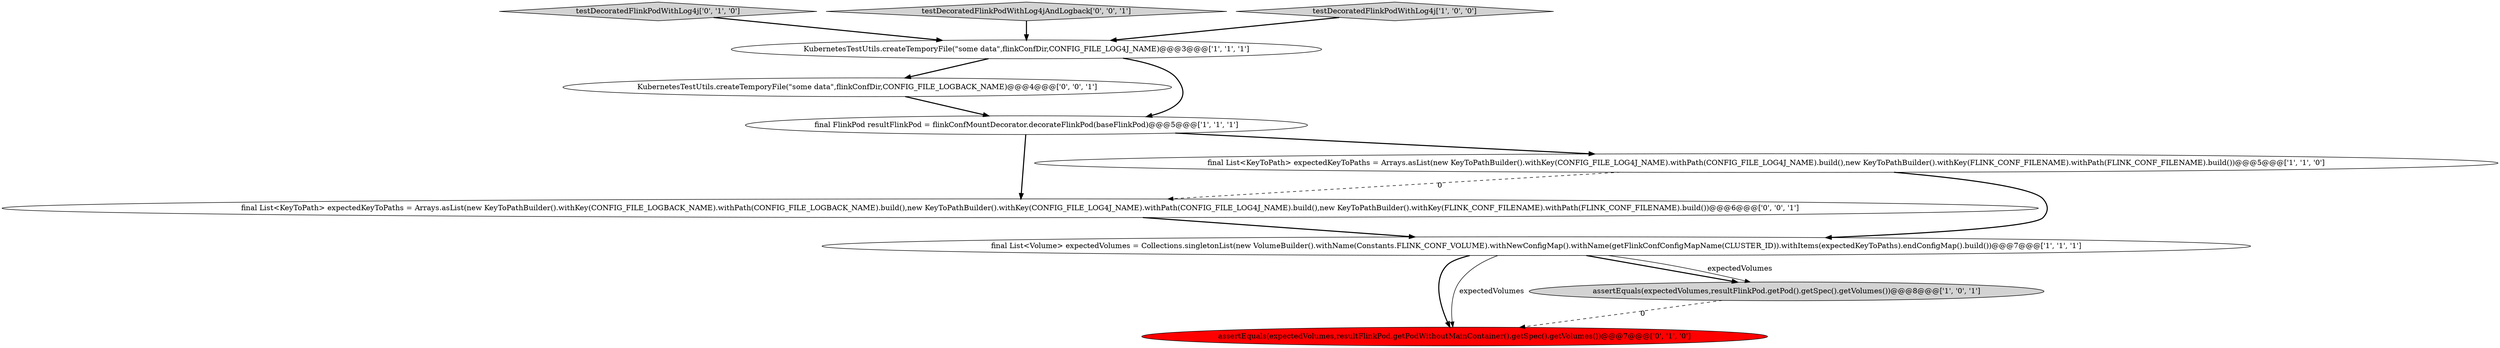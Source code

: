 digraph {
3 [style = filled, label = "final List<Volume> expectedVolumes = Collections.singletonList(new VolumeBuilder().withName(Constants.FLINK_CONF_VOLUME).withNewConfigMap().withName(getFlinkConfConfigMapName(CLUSTER_ID)).withItems(expectedKeyToPaths).endConfigMap().build())@@@7@@@['1', '1', '1']", fillcolor = white, shape = ellipse image = "AAA0AAABBB1BBB"];
7 [style = filled, label = "testDecoratedFlinkPodWithLog4j['0', '1', '0']", fillcolor = lightgray, shape = diamond image = "AAA0AAABBB2BBB"];
8 [style = filled, label = "testDecoratedFlinkPodWithLog4jAndLogback['0', '0', '1']", fillcolor = lightgray, shape = diamond image = "AAA0AAABBB3BBB"];
6 [style = filled, label = "assertEquals(expectedVolumes,resultFlinkPod.getPodWithoutMainContainer().getSpec().getVolumes())@@@7@@@['0', '1', '0']", fillcolor = red, shape = ellipse image = "AAA1AAABBB2BBB"];
2 [style = filled, label = "assertEquals(expectedVolumes,resultFlinkPod.getPod().getSpec().getVolumes())@@@8@@@['1', '0', '1']", fillcolor = lightgray, shape = ellipse image = "AAA0AAABBB1BBB"];
9 [style = filled, label = "KubernetesTestUtils.createTemporyFile(\"some data\",flinkConfDir,CONFIG_FILE_LOGBACK_NAME)@@@4@@@['0', '0', '1']", fillcolor = white, shape = ellipse image = "AAA0AAABBB3BBB"];
10 [style = filled, label = "final List<KeyToPath> expectedKeyToPaths = Arrays.asList(new KeyToPathBuilder().withKey(CONFIG_FILE_LOGBACK_NAME).withPath(CONFIG_FILE_LOGBACK_NAME).build(),new KeyToPathBuilder().withKey(CONFIG_FILE_LOG4J_NAME).withPath(CONFIG_FILE_LOG4J_NAME).build(),new KeyToPathBuilder().withKey(FLINK_CONF_FILENAME).withPath(FLINK_CONF_FILENAME).build())@@@6@@@['0', '0', '1']", fillcolor = white, shape = ellipse image = "AAA0AAABBB3BBB"];
1 [style = filled, label = "final List<KeyToPath> expectedKeyToPaths = Arrays.asList(new KeyToPathBuilder().withKey(CONFIG_FILE_LOG4J_NAME).withPath(CONFIG_FILE_LOG4J_NAME).build(),new KeyToPathBuilder().withKey(FLINK_CONF_FILENAME).withPath(FLINK_CONF_FILENAME).build())@@@5@@@['1', '1', '0']", fillcolor = white, shape = ellipse image = "AAA0AAABBB1BBB"];
4 [style = filled, label = "testDecoratedFlinkPodWithLog4j['1', '0', '0']", fillcolor = lightgray, shape = diamond image = "AAA0AAABBB1BBB"];
0 [style = filled, label = "KubernetesTestUtils.createTemporyFile(\"some data\",flinkConfDir,CONFIG_FILE_LOG4J_NAME)@@@3@@@['1', '1', '1']", fillcolor = white, shape = ellipse image = "AAA0AAABBB1BBB"];
5 [style = filled, label = "final FlinkPod resultFlinkPod = flinkConfMountDecorator.decorateFlinkPod(baseFlinkPod)@@@5@@@['1', '1', '1']", fillcolor = white, shape = ellipse image = "AAA0AAABBB1BBB"];
1->3 [style = bold, label=""];
9->5 [style = bold, label=""];
8->0 [style = bold, label=""];
5->10 [style = bold, label=""];
5->1 [style = bold, label=""];
3->6 [style = bold, label=""];
10->3 [style = bold, label=""];
0->9 [style = bold, label=""];
7->0 [style = bold, label=""];
3->6 [style = solid, label="expectedVolumes"];
1->10 [style = dashed, label="0"];
3->2 [style = bold, label=""];
3->2 [style = solid, label="expectedVolumes"];
4->0 [style = bold, label=""];
0->5 [style = bold, label=""];
2->6 [style = dashed, label="0"];
}
